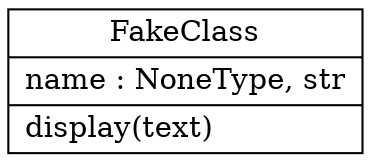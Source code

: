digraph "classes_uml_gsdma_2021" {
rankdir=BT
charset="utf-8"
"gsdma_2021.core.FakeClass" [color="black", fontcolor="black", label="{FakeClass|name : NoneType, str\l|display(text)\l}", shape="record", style="solid"];
}
